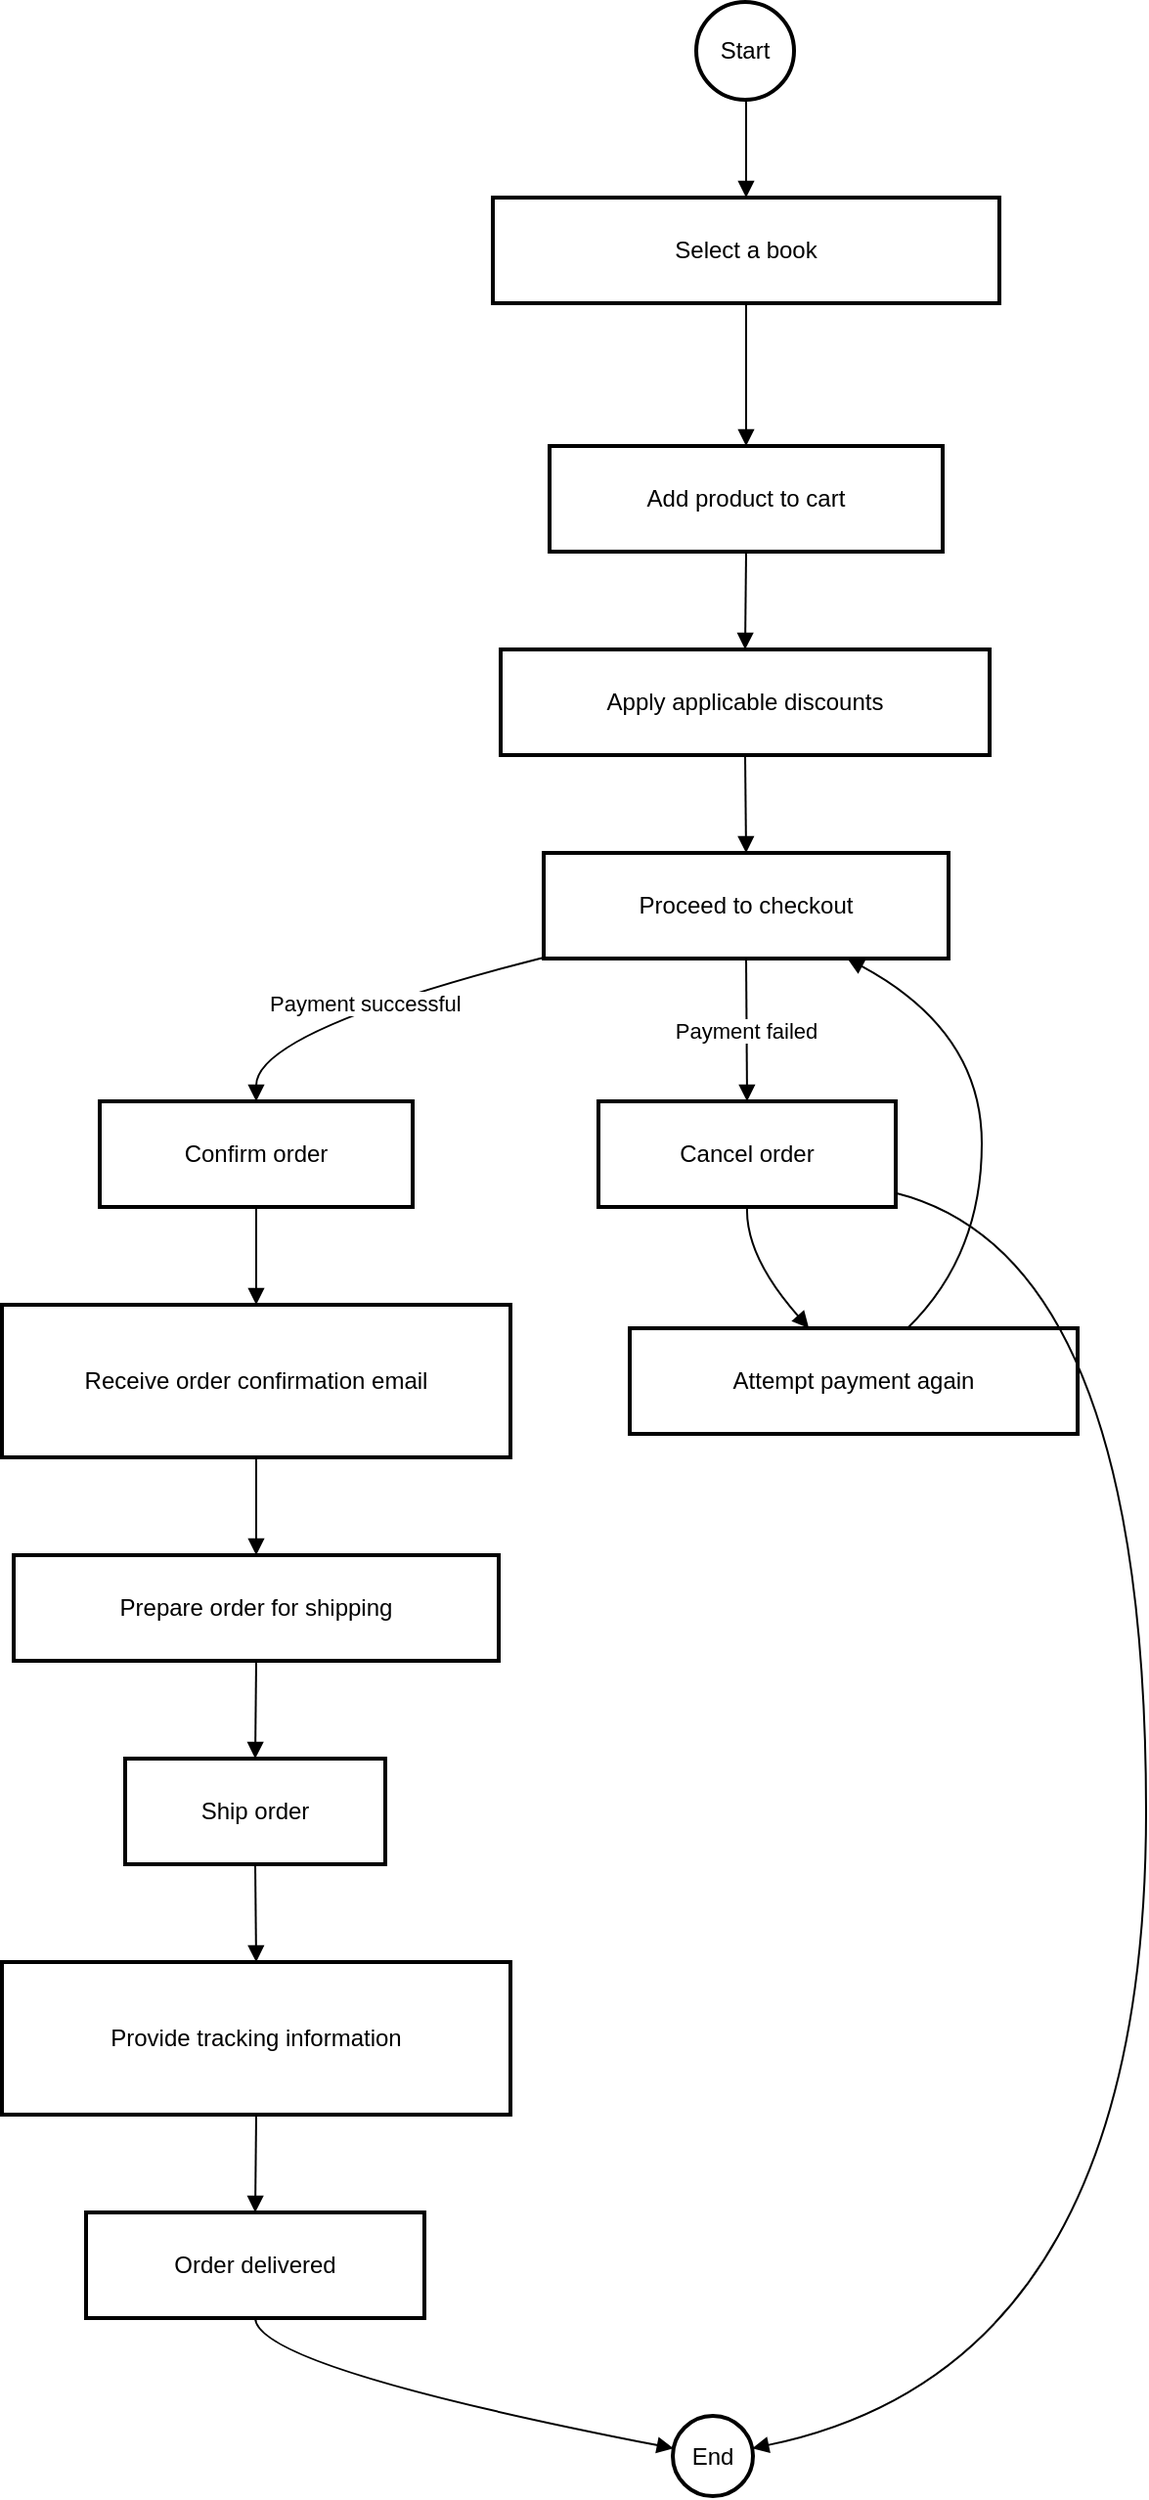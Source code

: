 <mxfile version="26.0.16" pages="2">
  <diagram name="Page-1" id="R0_UK5xTzm5EfkIw3IiV">
    <mxGraphModel dx="1426" dy="781" grid="1" gridSize="10" guides="1" tooltips="1" connect="1" arrows="1" fold="1" page="1" pageScale="1" pageWidth="850" pageHeight="1100" math="0" shadow="0">
      <root>
        <mxCell id="0" />
        <mxCell id="1" parent="0" />
        <mxCell id="2" value="Start" style="ellipse;aspect=fixed;strokeWidth=2;whiteSpace=wrap;" parent="1" vertex="1">
          <mxGeometry x="363" y="8" width="50" height="50" as="geometry" />
        </mxCell>
        <mxCell id="3" value="Select a book" style="whiteSpace=wrap;strokeWidth=2;" parent="1" vertex="1">
          <mxGeometry x="259" y="108" width="259" height="54" as="geometry" />
        </mxCell>
        <mxCell id="4" value="Add product to cart" style="whiteSpace=wrap;strokeWidth=2;" parent="1" vertex="1">
          <mxGeometry x="288" y="235" width="201" height="54" as="geometry" />
        </mxCell>
        <mxCell id="5" value="Apply applicable discounts" style="whiteSpace=wrap;strokeWidth=2;" parent="1" vertex="1">
          <mxGeometry x="263" y="339" width="250" height="54" as="geometry" />
        </mxCell>
        <mxCell id="6" value="Proceed to checkout" style="whiteSpace=wrap;strokeWidth=2;" parent="1" vertex="1">
          <mxGeometry x="285" y="443" width="207" height="54" as="geometry" />
        </mxCell>
        <mxCell id="7" value="Confirm order" style="whiteSpace=wrap;strokeWidth=2;" parent="1" vertex="1">
          <mxGeometry x="58" y="570" width="160" height="54" as="geometry" />
        </mxCell>
        <mxCell id="8" value="Cancel order" style="whiteSpace=wrap;strokeWidth=2;" parent="1" vertex="1">
          <mxGeometry x="313" y="570" width="152" height="54" as="geometry" />
        </mxCell>
        <mxCell id="9" value="Receive order confirmation email" style="whiteSpace=wrap;strokeWidth=2;" parent="1" vertex="1">
          <mxGeometry x="8" y="674" width="260" height="78" as="geometry" />
        </mxCell>
        <mxCell id="10" value="Prepare order for shipping" style="whiteSpace=wrap;strokeWidth=2;" parent="1" vertex="1">
          <mxGeometry x="14" y="802" width="248" height="54" as="geometry" />
        </mxCell>
        <mxCell id="11" value="Ship order" style="whiteSpace=wrap;strokeWidth=2;" parent="1" vertex="1">
          <mxGeometry x="71" y="906" width="133" height="54" as="geometry" />
        </mxCell>
        <mxCell id="12" value="Provide tracking information" style="whiteSpace=wrap;strokeWidth=2;" parent="1" vertex="1">
          <mxGeometry x="8" y="1010" width="260" height="78" as="geometry" />
        </mxCell>
        <mxCell id="13" value="Order delivered" style="whiteSpace=wrap;strokeWidth=2;" parent="1" vertex="1">
          <mxGeometry x="51" y="1138" width="173" height="54" as="geometry" />
        </mxCell>
        <mxCell id="14" value="End" style="ellipse;aspect=fixed;strokeWidth=2;whiteSpace=wrap;" parent="1" vertex="1">
          <mxGeometry x="351" y="1242" width="41" height="41" as="geometry" />
        </mxCell>
        <mxCell id="15" value="Attempt payment again" style="whiteSpace=wrap;strokeWidth=2;" parent="1" vertex="1">
          <mxGeometry x="329" y="686" width="229" height="54" as="geometry" />
        </mxCell>
        <mxCell id="16" value="" style="curved=1;startArrow=none;endArrow=block;exitX=0.51;exitY=1;entryX=0.5;entryY=0;" parent="1" source="2" target="3" edge="1">
          <mxGeometry relative="1" as="geometry">
            <Array as="points" />
          </mxGeometry>
        </mxCell>
        <mxCell id="17" value="" style="curved=1;startArrow=none;endArrow=block;exitX=0.5;exitY=1;entryX=0.5;entryY=0;" parent="1" source="3" target="4" edge="1">
          <mxGeometry relative="1" as="geometry">
            <Array as="points" />
          </mxGeometry>
        </mxCell>
        <mxCell id="18" value="" style="curved=1;startArrow=none;endArrow=block;exitX=0.5;exitY=1;entryX=0.5;entryY=0;" parent="1" source="4" target="5" edge="1">
          <mxGeometry relative="1" as="geometry">
            <Array as="points" />
          </mxGeometry>
        </mxCell>
        <mxCell id="19" value="" style="curved=1;startArrow=none;endArrow=block;exitX=0.5;exitY=1;entryX=0.5;entryY=0;" parent="1" source="5" target="6" edge="1">
          <mxGeometry relative="1" as="geometry">
            <Array as="points" />
          </mxGeometry>
        </mxCell>
        <mxCell id="20" value="Payment successful" style="curved=1;startArrow=none;endArrow=block;exitX=0;exitY=0.99;entryX=0.5;entryY=0;" parent="1" source="6" target="7" edge="1">
          <mxGeometry relative="1" as="geometry">
            <Array as="points">
              <mxPoint x="138" y="534" />
            </Array>
          </mxGeometry>
        </mxCell>
        <mxCell id="21" value="Payment failed" style="curved=1;startArrow=none;endArrow=block;exitX=0.5;exitY=1;entryX=0.5;entryY=0;" parent="1" source="6" target="8" edge="1">
          <mxGeometry relative="1" as="geometry">
            <Array as="points" />
          </mxGeometry>
        </mxCell>
        <mxCell id="22" value="" style="curved=1;startArrow=none;endArrow=block;exitX=0.5;exitY=1;entryX=0.5;entryY=0;" parent="1" source="7" target="9" edge="1">
          <mxGeometry relative="1" as="geometry">
            <Array as="points" />
          </mxGeometry>
        </mxCell>
        <mxCell id="23" value="" style="curved=1;startArrow=none;endArrow=block;exitX=0.5;exitY=1;entryX=0.5;entryY=0;" parent="1" source="9" target="10" edge="1">
          <mxGeometry relative="1" as="geometry">
            <Array as="points" />
          </mxGeometry>
        </mxCell>
        <mxCell id="24" value="" style="curved=1;startArrow=none;endArrow=block;exitX=0.5;exitY=1;entryX=0.5;entryY=0;" parent="1" source="10" target="11" edge="1">
          <mxGeometry relative="1" as="geometry">
            <Array as="points" />
          </mxGeometry>
        </mxCell>
        <mxCell id="25" value="" style="curved=1;startArrow=none;endArrow=block;exitX=0.5;exitY=1;entryX=0.5;entryY=0;" parent="1" source="11" target="12" edge="1">
          <mxGeometry relative="1" as="geometry">
            <Array as="points" />
          </mxGeometry>
        </mxCell>
        <mxCell id="26" value="" style="curved=1;startArrow=none;endArrow=block;exitX=0.5;exitY=1;entryX=0.5;entryY=0;" parent="1" source="12" target="13" edge="1">
          <mxGeometry relative="1" as="geometry">
            <Array as="points" />
          </mxGeometry>
        </mxCell>
        <mxCell id="27" value="" style="curved=1;startArrow=none;endArrow=block;exitX=0.5;exitY=1;entryX=-0.01;entryY=0.4;" parent="1" source="13" target="14" edge="1">
          <mxGeometry relative="1" as="geometry">
            <Array as="points">
              <mxPoint x="138" y="1217" />
            </Array>
          </mxGeometry>
        </mxCell>
        <mxCell id="28" value="" style="curved=1;startArrow=none;endArrow=block;exitX=0.5;exitY=1;entryX=0.4;entryY=0;" parent="1" source="8" target="15" edge="1">
          <mxGeometry relative="1" as="geometry">
            <Array as="points">
              <mxPoint x="388" y="649" />
            </Array>
          </mxGeometry>
        </mxCell>
        <mxCell id="29" value="" style="curved=1;startArrow=none;endArrow=block;exitX=0.62;exitY=0;entryX=0.75;entryY=1;" parent="1" source="15" target="6" edge="1">
          <mxGeometry relative="1" as="geometry">
            <Array as="points">
              <mxPoint x="509" y="649" />
              <mxPoint x="509" y="534" />
            </Array>
          </mxGeometry>
        </mxCell>
        <mxCell id="30" value="" style="curved=1;startArrow=none;endArrow=block;exitX=0.99;exitY=0.86;entryX=1;entryY=0.4;" parent="1" source="8" target="14" edge="1">
          <mxGeometry relative="1" as="geometry">
            <Array as="points">
              <mxPoint x="593" y="649" />
              <mxPoint x="593" y="1217" />
            </Array>
          </mxGeometry>
        </mxCell>
      </root>
    </mxGraphModel>
  </diagram>
  <diagram id="BwNjkcvP9To-Ssp9TjUc" name="Payment">
    <mxGraphModel dx="1426" dy="781" grid="1" gridSize="10" guides="1" tooltips="1" connect="1" arrows="1" fold="1" page="1" pageScale="1" pageWidth="850" pageHeight="1100" math="0" shadow="0">
      <root>
        <mxCell id="0" />
        <mxCell id="1" parent="0" />
        <mxCell id="N-2hwbs27_AUtKBnJU2R-1" value="Start" style="ellipse;aspect=fixed;strokeWidth=2;whiteSpace=wrap;" vertex="1" parent="1">
          <mxGeometry x="363" y="8" width="50" height="50" as="geometry" />
        </mxCell>
        <mxCell id="N-2hwbs27_AUtKBnJU2R-2" value="Choose an amount" style="whiteSpace=wrap;strokeWidth=2;" vertex="1" parent="1">
          <mxGeometry x="299" y="108" width="181" height="54" as="geometry" />
        </mxCell>
        <mxCell id="N-2hwbs27_AUtKBnJU2R-3" value="Click &quot;Pay&quot; button" style="whiteSpace=wrap;strokeWidth=2;" vertex="1" parent="1">
          <mxGeometry x="297" y="230" width="183" height="54" as="geometry" />
        </mxCell>
        <mxCell id="N-2hwbs27_AUtKBnJU2R-4" value="Send detail payment to KLPK API &#xa;(Payment module)" style="whiteSpace=wrap;strokeWidth=2;" vertex="1" parent="1">
          <mxGeometry x="296" y="339" width="184" height="54" as="geometry" />
        </mxCell>
        <mxCell id="N-2hwbs27_AUtKBnJU2R-5" value="Proceed to transaction&#xa;(E2Pay payment gateway)" style="whiteSpace=wrap;strokeWidth=2;" vertex="1" parent="1">
          <mxGeometry x="297" y="443" width="183" height="54" as="geometry" />
        </mxCell>
        <mxCell id="N-2hwbs27_AUtKBnJU2R-7" value="Log payment transaction" style="whiteSpace=wrap;strokeWidth=2;" vertex="1" parent="1">
          <mxGeometry x="320" y="870" width="152" height="54" as="geometry" />
        </mxCell>
        <mxCell id="N-2hwbs27_AUtKBnJU2R-8" value="Add user coin base on payment" style="whiteSpace=wrap;strokeWidth=2;" vertex="1" parent="1">
          <mxGeometry x="100" y="645" width="180" height="57" as="geometry" />
        </mxCell>
        <mxCell id="N-2hwbs27_AUtKBnJU2R-9" value="Send notif to user" style="whiteSpace=wrap;strokeWidth=2;" vertex="1" parent="1">
          <mxGeometry x="321" y="990" width="150" height="54" as="geometry" />
        </mxCell>
        <mxCell id="N-2hwbs27_AUtKBnJU2R-13" value="End" style="ellipse;aspect=fixed;strokeWidth=2;whiteSpace=wrap;" vertex="1" parent="1">
          <mxGeometry x="375.5" y="1130" width="41" height="41" as="geometry" />
        </mxCell>
        <mxCell id="N-2hwbs27_AUtKBnJU2R-15" value="" style="curved=1;startArrow=none;endArrow=block;exitX=0.51;exitY=1;entryX=0.5;entryY=0;" edge="1" parent="1" source="N-2hwbs27_AUtKBnJU2R-1" target="N-2hwbs27_AUtKBnJU2R-2">
          <mxGeometry relative="1" as="geometry">
            <Array as="points" />
          </mxGeometry>
        </mxCell>
        <mxCell id="N-2hwbs27_AUtKBnJU2R-16" value="" style="curved=1;startArrow=none;endArrow=block;exitX=0.5;exitY=1;entryX=0.5;entryY=0;" edge="1" parent="1" source="N-2hwbs27_AUtKBnJU2R-2" target="N-2hwbs27_AUtKBnJU2R-3">
          <mxGeometry relative="1" as="geometry">
            <Array as="points" />
          </mxGeometry>
        </mxCell>
        <mxCell id="N-2hwbs27_AUtKBnJU2R-17" value="" style="curved=1;startArrow=none;endArrow=block;exitX=0.5;exitY=1;entryX=0.5;entryY=0;" edge="1" parent="1" source="N-2hwbs27_AUtKBnJU2R-3" target="N-2hwbs27_AUtKBnJU2R-4">
          <mxGeometry relative="1" as="geometry">
            <Array as="points" />
          </mxGeometry>
        </mxCell>
        <mxCell id="N-2hwbs27_AUtKBnJU2R-18" value="" style="curved=1;startArrow=none;endArrow=block;exitX=0.5;exitY=1;entryX=0.5;entryY=0;" edge="1" parent="1" source="N-2hwbs27_AUtKBnJU2R-4" target="N-2hwbs27_AUtKBnJU2R-5">
          <mxGeometry relative="1" as="geometry">
            <Array as="points" />
          </mxGeometry>
        </mxCell>
        <mxCell id="N-2hwbs27_AUtKBnJU2R-19" value="Payment successful" style="curved=1;startArrow=none;endArrow=block;exitX=0;exitY=0.99;entryX=0.464;entryY=-0.019;entryDx=0;entryDy=0;entryPerimeter=0;" edge="1" parent="1" target="N-2hwbs27_AUtKBnJU2R-30">
          <mxGeometry x="0.732" y="12" relative="1" as="geometry">
            <Array as="points">
              <mxPoint x="170" y="465" />
            </Array>
            <mxPoint x="297" y="465.46" as="sourcePoint" />
            <mxPoint x="138" y="540" as="targetPoint" />
            <mxPoint as="offset" />
          </mxGeometry>
        </mxCell>
        <mxCell id="N-2hwbs27_AUtKBnJU2R-22" value="" style="curved=1;startArrow=none;endArrow=block;exitX=0.5;exitY=1;entryX=0.5;entryY=0;" edge="1" parent="1">
          <mxGeometry relative="1" as="geometry">
            <Array as="points" />
            <mxPoint x="191" y="595" as="sourcePoint" />
            <mxPoint x="191" y="645" as="targetPoint" />
          </mxGeometry>
        </mxCell>
        <mxCell id="N-2hwbs27_AUtKBnJU2R-23" value="" style="curved=1;startArrow=none;endArrow=block;exitX=0.5;exitY=1;entryX=0.5;entryY=0;entryDx=0;entryDy=0;" edge="1" parent="1" source="N-2hwbs27_AUtKBnJU2R-9" target="N-2hwbs27_AUtKBnJU2R-13">
          <mxGeometry relative="1" as="geometry">
            <Array as="points" />
            <mxPoint x="137.5" y="1052" as="targetPoint" />
          </mxGeometry>
        </mxCell>
        <mxCell id="N-2hwbs27_AUtKBnJU2R-30" value="API success payment KLPK&#xa;(Payment Module)" style="whiteSpace=wrap;strokeWidth=2;" vertex="1" parent="1">
          <mxGeometry x="100" y="540" width="183" height="54" as="geometry" />
        </mxCell>
        <mxCell id="N-2hwbs27_AUtKBnJU2R-31" value="API failed payment KLPK&#xa;(Payment Module)" style="whiteSpace=wrap;strokeWidth=2;" vertex="1" parent="1">
          <mxGeometry x="510" y="540" width="183" height="54" as="geometry" />
        </mxCell>
        <mxCell id="N-2hwbs27_AUtKBnJU2R-32" value="Payment failed" style="curved=1;startArrow=none;endArrow=block;exitX=0;exitY=0.99;entryX=0.5;entryY=0;entryDx=0;entryDy=0;" edge="1" parent="1" target="N-2hwbs27_AUtKBnJU2R-31">
          <mxGeometry x="0.777" y="-17" relative="1" as="geometry">
            <Array as="points">
              <mxPoint x="620" y="440" />
            </Array>
            <mxPoint x="478" y="466.46" as="sourcePoint" />
            <mxPoint x="366" y="540" as="targetPoint" />
            <mxPoint as="offset" />
          </mxGeometry>
        </mxCell>
        <mxCell id="N-2hwbs27_AUtKBnJU2R-33" value="" style="curved=1;startArrow=none;endArrow=block;exitX=0.5;exitY=1;entryX=1;entryY=0.5;exitDx=0;exitDy=0;entryDx=0;entryDy=0;" edge="1" parent="1" source="N-2hwbs27_AUtKBnJU2R-31" target="N-2hwbs27_AUtKBnJU2R-7">
          <mxGeometry relative="1" as="geometry">
            <Array as="points">
              <mxPoint x="603" y="663" />
              <mxPoint x="570" y="880" />
            </Array>
            <mxPoint x="475" y="632" as="sourcePoint" />
            <mxPoint x="402" y="1273" as="targetPoint" />
          </mxGeometry>
        </mxCell>
        <mxCell id="N-2hwbs27_AUtKBnJU2R-36" value="" style="curved=1;startArrow=none;endArrow=block;exitX=0.5;exitY=1;entryX=0;entryY=0.5;exitDx=0;exitDy=0;entryDx=0;entryDy=0;" edge="1" parent="1" target="N-2hwbs27_AUtKBnJU2R-7">
          <mxGeometry relative="1" as="geometry">
            <Array as="points">
              <mxPoint x="191" y="769" />
              <mxPoint x="230" y="880" />
            </Array>
            <mxPoint x="190" y="700" as="sourcePoint" />
            <mxPoint x="60" y="1003" as="targetPoint" />
          </mxGeometry>
        </mxCell>
        <mxCell id="N-2hwbs27_AUtKBnJU2R-38" value="" style="curved=1;startArrow=none;endArrow=block;exitX=0.5;exitY=1;entryX=0.5;entryY=0;entryDx=0;entryDy=0;exitDx=0;exitDy=0;" edge="1" parent="1" source="N-2hwbs27_AUtKBnJU2R-7" target="N-2hwbs27_AUtKBnJU2R-9">
          <mxGeometry relative="1" as="geometry">
            <Array as="points" />
            <mxPoint x="395.5" y="930" as="sourcePoint" />
            <mxPoint x="395.5" y="1016" as="targetPoint" />
          </mxGeometry>
        </mxCell>
      </root>
    </mxGraphModel>
  </diagram>
</mxfile>
